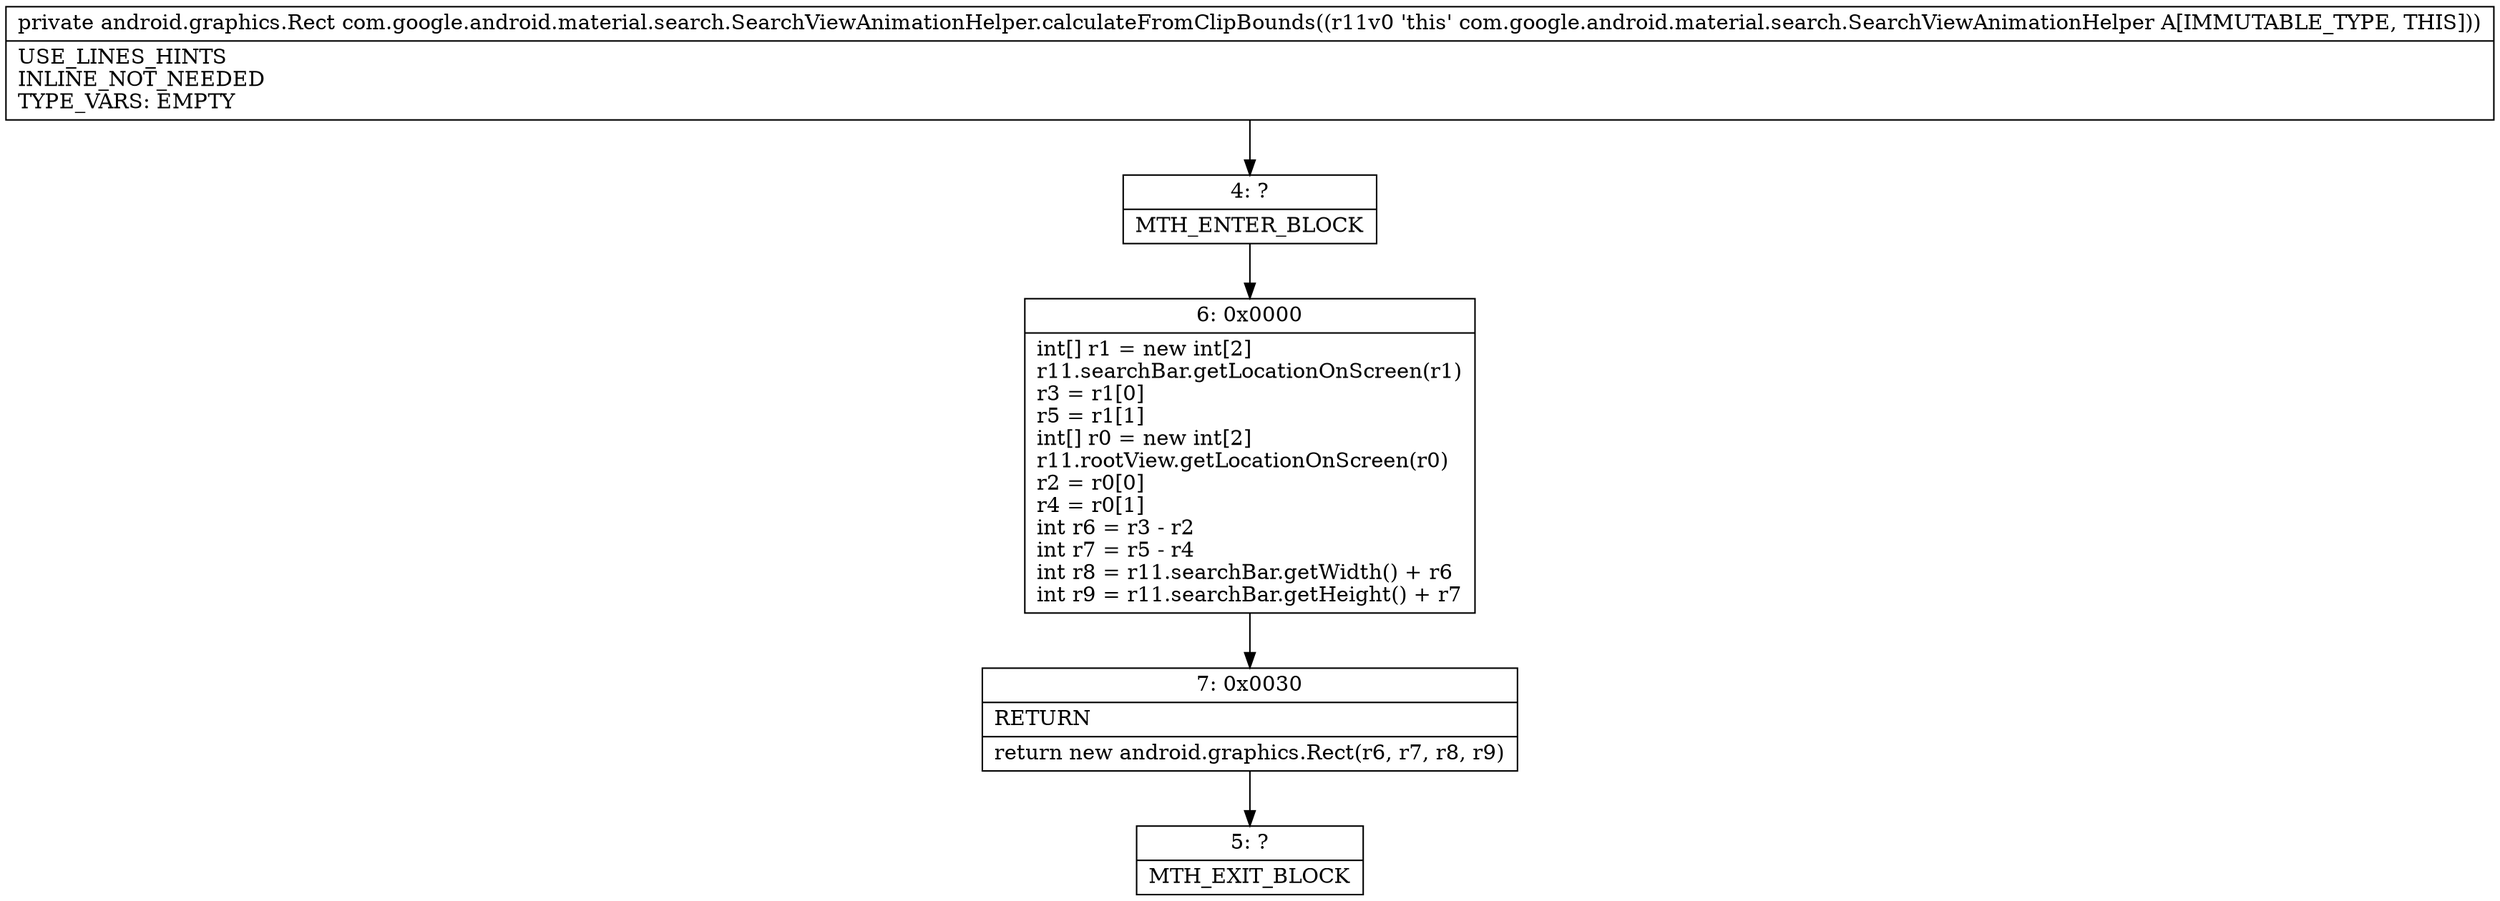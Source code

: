 digraph "CFG forcom.google.android.material.search.SearchViewAnimationHelper.calculateFromClipBounds()Landroid\/graphics\/Rect;" {
Node_4 [shape=record,label="{4\:\ ?|MTH_ENTER_BLOCK\l}"];
Node_6 [shape=record,label="{6\:\ 0x0000|int[] r1 = new int[2]\lr11.searchBar.getLocationOnScreen(r1)\lr3 = r1[0]\lr5 = r1[1]\lint[] r0 = new int[2]\lr11.rootView.getLocationOnScreen(r0)\lr2 = r0[0]\lr4 = r0[1]\lint r6 = r3 \- r2\lint r7 = r5 \- r4\lint r8 = r11.searchBar.getWidth() + r6\lint r9 = r11.searchBar.getHeight() + r7\l}"];
Node_7 [shape=record,label="{7\:\ 0x0030|RETURN\l|return new android.graphics.Rect(r6, r7, r8, r9)\l}"];
Node_5 [shape=record,label="{5\:\ ?|MTH_EXIT_BLOCK\l}"];
MethodNode[shape=record,label="{private android.graphics.Rect com.google.android.material.search.SearchViewAnimationHelper.calculateFromClipBounds((r11v0 'this' com.google.android.material.search.SearchViewAnimationHelper A[IMMUTABLE_TYPE, THIS]))  | USE_LINES_HINTS\lINLINE_NOT_NEEDED\lTYPE_VARS: EMPTY\l}"];
MethodNode -> Node_4;Node_4 -> Node_6;
Node_6 -> Node_7;
Node_7 -> Node_5;
}

